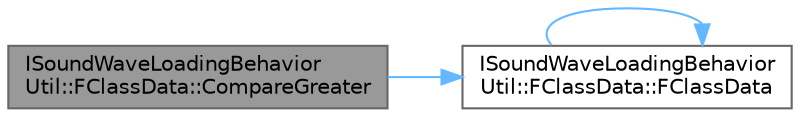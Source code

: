 digraph "ISoundWaveLoadingBehaviorUtil::FClassData::CompareGreater"
{
 // INTERACTIVE_SVG=YES
 // LATEX_PDF_SIZE
  bgcolor="transparent";
  edge [fontname=Helvetica,fontsize=10,labelfontname=Helvetica,labelfontsize=10];
  node [fontname=Helvetica,fontsize=10,shape=box,height=0.2,width=0.4];
  rankdir="LR";
  Node1 [id="Node000001",label="ISoundWaveLoadingBehavior\lUtil::FClassData::CompareGreater",height=0.2,width=0.4,color="gray40", fillcolor="grey60", style="filled", fontcolor="black",tooltip=" "];
  Node1 -> Node2 [id="edge1_Node000001_Node000002",color="steelblue1",style="solid",tooltip=" "];
  Node2 [id="Node000002",label="ISoundWaveLoadingBehavior\lUtil::FClassData::FClassData",height=0.2,width=0.4,color="grey40", fillcolor="white", style="filled",URL="$d1/d45/structISoundWaveLoadingBehaviorUtil_1_1FClassData.html#a4a37624231d58c66573ae67291258cd1",tooltip=" "];
  Node2 -> Node2 [id="edge2_Node000002_Node000002",color="steelblue1",style="solid",tooltip=" "];
}

